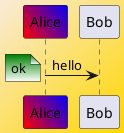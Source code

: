 {
  "sha1": "hk9iyv26kxxpra6ptxllpes82a2d0pa",
  "insertion": {
    "when": "2024-06-03T18:59:29.695Z",
    "user": "plantuml@gmail.com"
  }
}
@startuml
skinparam backgroundcolor AntiqueWhite/Gold

participant Alice #red\blue

Alice -> Bob : hello

note left #green-white : ok


@enduml
